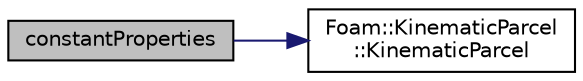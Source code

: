 digraph "constantProperties"
{
  bgcolor="transparent";
  edge [fontname="Helvetica",fontsize="10",labelfontname="Helvetica",labelfontsize="10"];
  node [fontname="Helvetica",fontsize="10",shape=record];
  rankdir="LR";
  Node1 [label="constantProperties",height=0.2,width=0.4,color="black", fillcolor="grey75", style="filled", fontcolor="black"];
  Node1 -> Node2 [color="midnightblue",fontsize="10",style="solid",fontname="Helvetica"];
  Node2 [label="Foam::KinematicParcel\l::KinematicParcel",height=0.2,width=0.4,color="black",URL="$a01233.html#a8b2b08f3d85a3961622f4a46f1918d60",tooltip="Construct from owner, position, and cloud owner. "];
}
